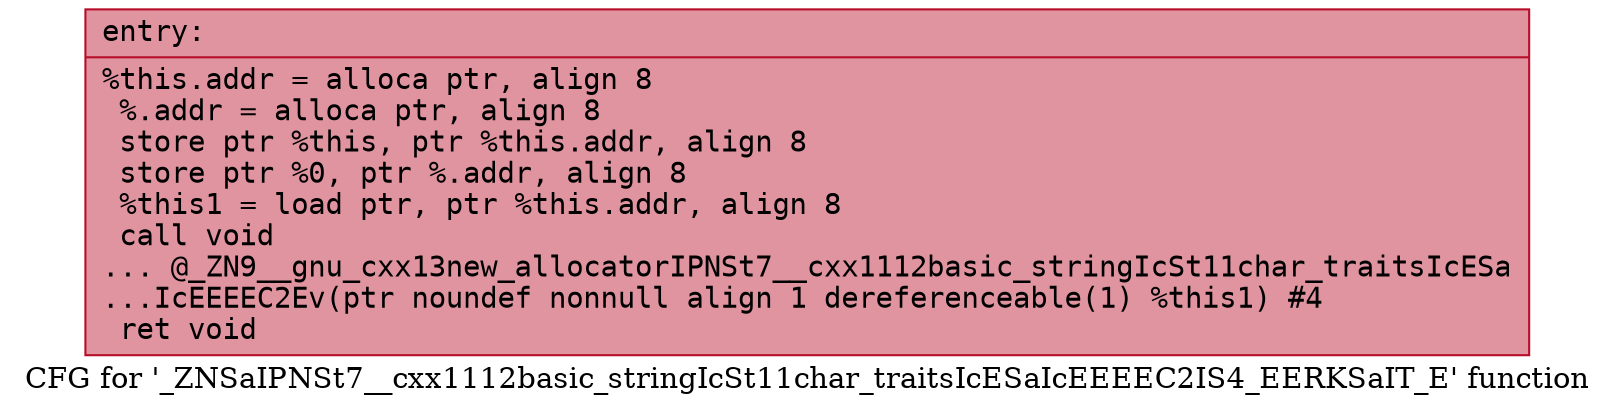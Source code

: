 digraph "CFG for '_ZNSaIPNSt7__cxx1112basic_stringIcSt11char_traitsIcESaIcEEEEC2IS4_EERKSaIT_E' function" {
	label="CFG for '_ZNSaIPNSt7__cxx1112basic_stringIcSt11char_traitsIcESaIcEEEEC2IS4_EERKSaIT_E' function";

	Node0x5651cd8cc760 [shape=record,color="#b70d28ff", style=filled, fillcolor="#b70d2870" fontname="Courier",label="{entry:\l|  %this.addr = alloca ptr, align 8\l  %.addr = alloca ptr, align 8\l  store ptr %this, ptr %this.addr, align 8\l  store ptr %0, ptr %.addr, align 8\l  %this1 = load ptr, ptr %this.addr, align 8\l  call void\l... @_ZN9__gnu_cxx13new_allocatorIPNSt7__cxx1112basic_stringIcSt11char_traitsIcESa\l...IcEEEEC2Ev(ptr noundef nonnull align 1 dereferenceable(1) %this1) #4\l  ret void\l}"];
}
